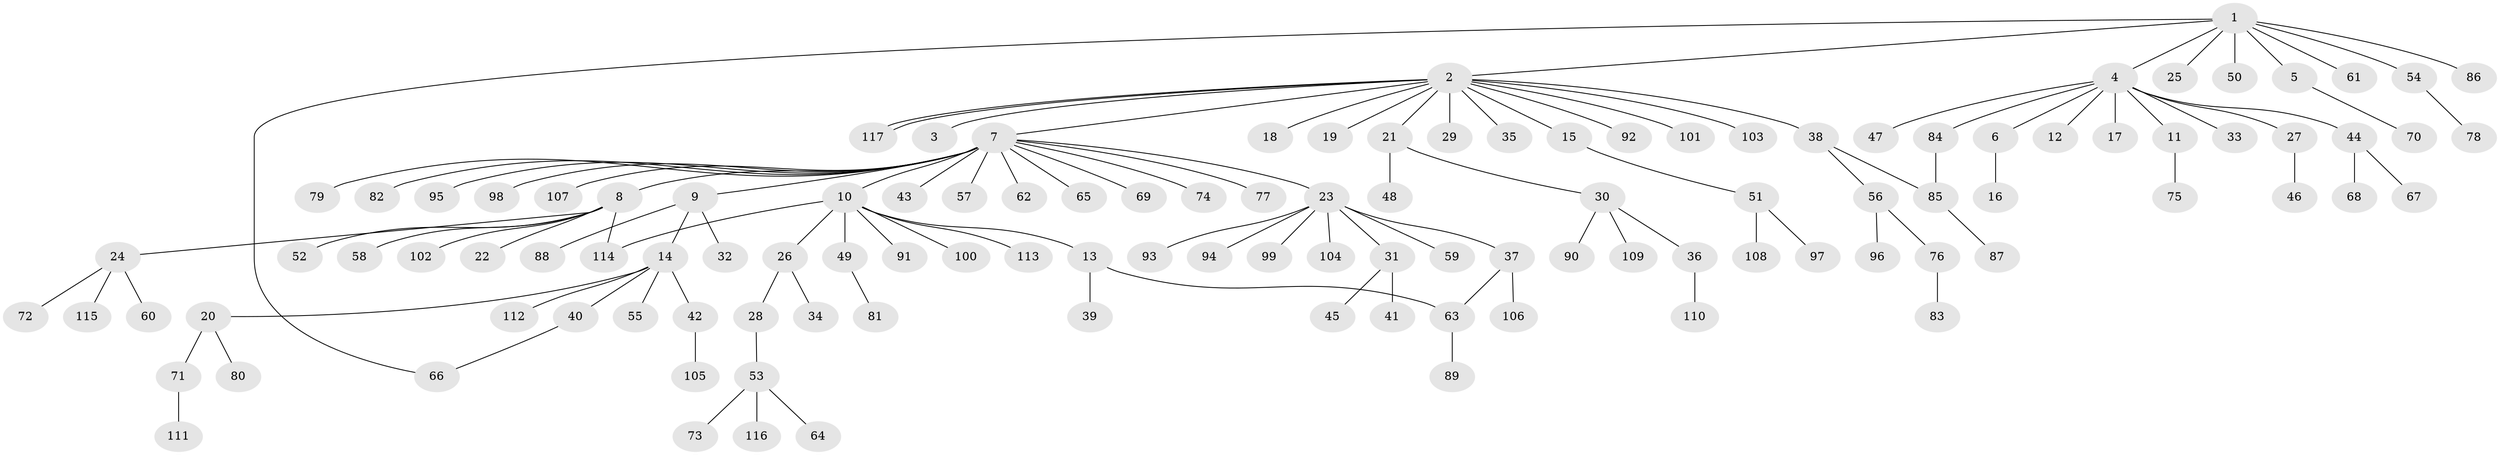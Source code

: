 // Generated by graph-tools (version 1.1) at 2025/35/03/09/25 02:35:24]
// undirected, 117 vertices, 121 edges
graph export_dot {
graph [start="1"]
  node [color=gray90,style=filled];
  1;
  2;
  3;
  4;
  5;
  6;
  7;
  8;
  9;
  10;
  11;
  12;
  13;
  14;
  15;
  16;
  17;
  18;
  19;
  20;
  21;
  22;
  23;
  24;
  25;
  26;
  27;
  28;
  29;
  30;
  31;
  32;
  33;
  34;
  35;
  36;
  37;
  38;
  39;
  40;
  41;
  42;
  43;
  44;
  45;
  46;
  47;
  48;
  49;
  50;
  51;
  52;
  53;
  54;
  55;
  56;
  57;
  58;
  59;
  60;
  61;
  62;
  63;
  64;
  65;
  66;
  67;
  68;
  69;
  70;
  71;
  72;
  73;
  74;
  75;
  76;
  77;
  78;
  79;
  80;
  81;
  82;
  83;
  84;
  85;
  86;
  87;
  88;
  89;
  90;
  91;
  92;
  93;
  94;
  95;
  96;
  97;
  98;
  99;
  100;
  101;
  102;
  103;
  104;
  105;
  106;
  107;
  108;
  109;
  110;
  111;
  112;
  113;
  114;
  115;
  116;
  117;
  1 -- 2;
  1 -- 4;
  1 -- 5;
  1 -- 25;
  1 -- 50;
  1 -- 54;
  1 -- 61;
  1 -- 66;
  1 -- 86;
  2 -- 3;
  2 -- 7;
  2 -- 15;
  2 -- 18;
  2 -- 19;
  2 -- 21;
  2 -- 29;
  2 -- 35;
  2 -- 38;
  2 -- 92;
  2 -- 101;
  2 -- 103;
  2 -- 117;
  2 -- 117;
  4 -- 6;
  4 -- 11;
  4 -- 12;
  4 -- 17;
  4 -- 27;
  4 -- 33;
  4 -- 44;
  4 -- 47;
  4 -- 84;
  5 -- 70;
  6 -- 16;
  7 -- 8;
  7 -- 9;
  7 -- 10;
  7 -- 23;
  7 -- 43;
  7 -- 57;
  7 -- 62;
  7 -- 65;
  7 -- 69;
  7 -- 74;
  7 -- 77;
  7 -- 79;
  7 -- 82;
  7 -- 95;
  7 -- 98;
  7 -- 107;
  8 -- 22;
  8 -- 24;
  8 -- 52;
  8 -- 58;
  8 -- 102;
  8 -- 114;
  9 -- 14;
  9 -- 32;
  9 -- 88;
  10 -- 13;
  10 -- 26;
  10 -- 49;
  10 -- 91;
  10 -- 100;
  10 -- 113;
  10 -- 114;
  11 -- 75;
  13 -- 39;
  13 -- 63;
  14 -- 20;
  14 -- 40;
  14 -- 42;
  14 -- 55;
  14 -- 112;
  15 -- 51;
  20 -- 71;
  20 -- 80;
  21 -- 30;
  21 -- 48;
  23 -- 31;
  23 -- 37;
  23 -- 59;
  23 -- 93;
  23 -- 94;
  23 -- 99;
  23 -- 104;
  24 -- 60;
  24 -- 72;
  24 -- 115;
  26 -- 28;
  26 -- 34;
  27 -- 46;
  28 -- 53;
  30 -- 36;
  30 -- 90;
  30 -- 109;
  31 -- 41;
  31 -- 45;
  36 -- 110;
  37 -- 63;
  37 -- 106;
  38 -- 56;
  38 -- 85;
  40 -- 66;
  42 -- 105;
  44 -- 67;
  44 -- 68;
  49 -- 81;
  51 -- 97;
  51 -- 108;
  53 -- 64;
  53 -- 73;
  53 -- 116;
  54 -- 78;
  56 -- 76;
  56 -- 96;
  63 -- 89;
  71 -- 111;
  76 -- 83;
  84 -- 85;
  85 -- 87;
}
